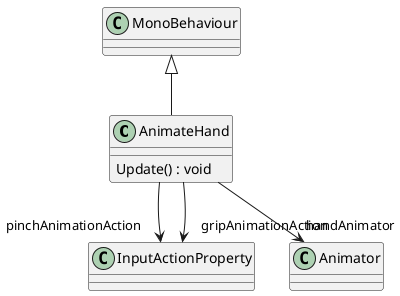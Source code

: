 @startuml
class AnimateHand {
    Update() : void
}
MonoBehaviour <|-- AnimateHand
AnimateHand --> "pinchAnimationAction" InputActionProperty
AnimateHand --> "gripAnimationAction" InputActionProperty
AnimateHand --> "handAnimator" Animator
@enduml
